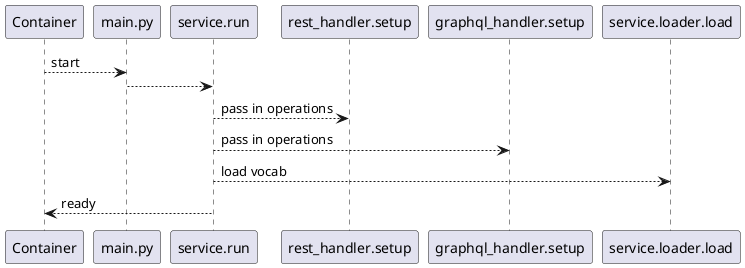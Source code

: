 @startuml

Container --> main.py : start
main.py --> service.run
service.run --> rest_handler.setup : pass in operations
service.run --> graphql_handler.setup : pass in operations
service.run --> service.loader.load : load vocab
service.run --> Container : ready
@enduml